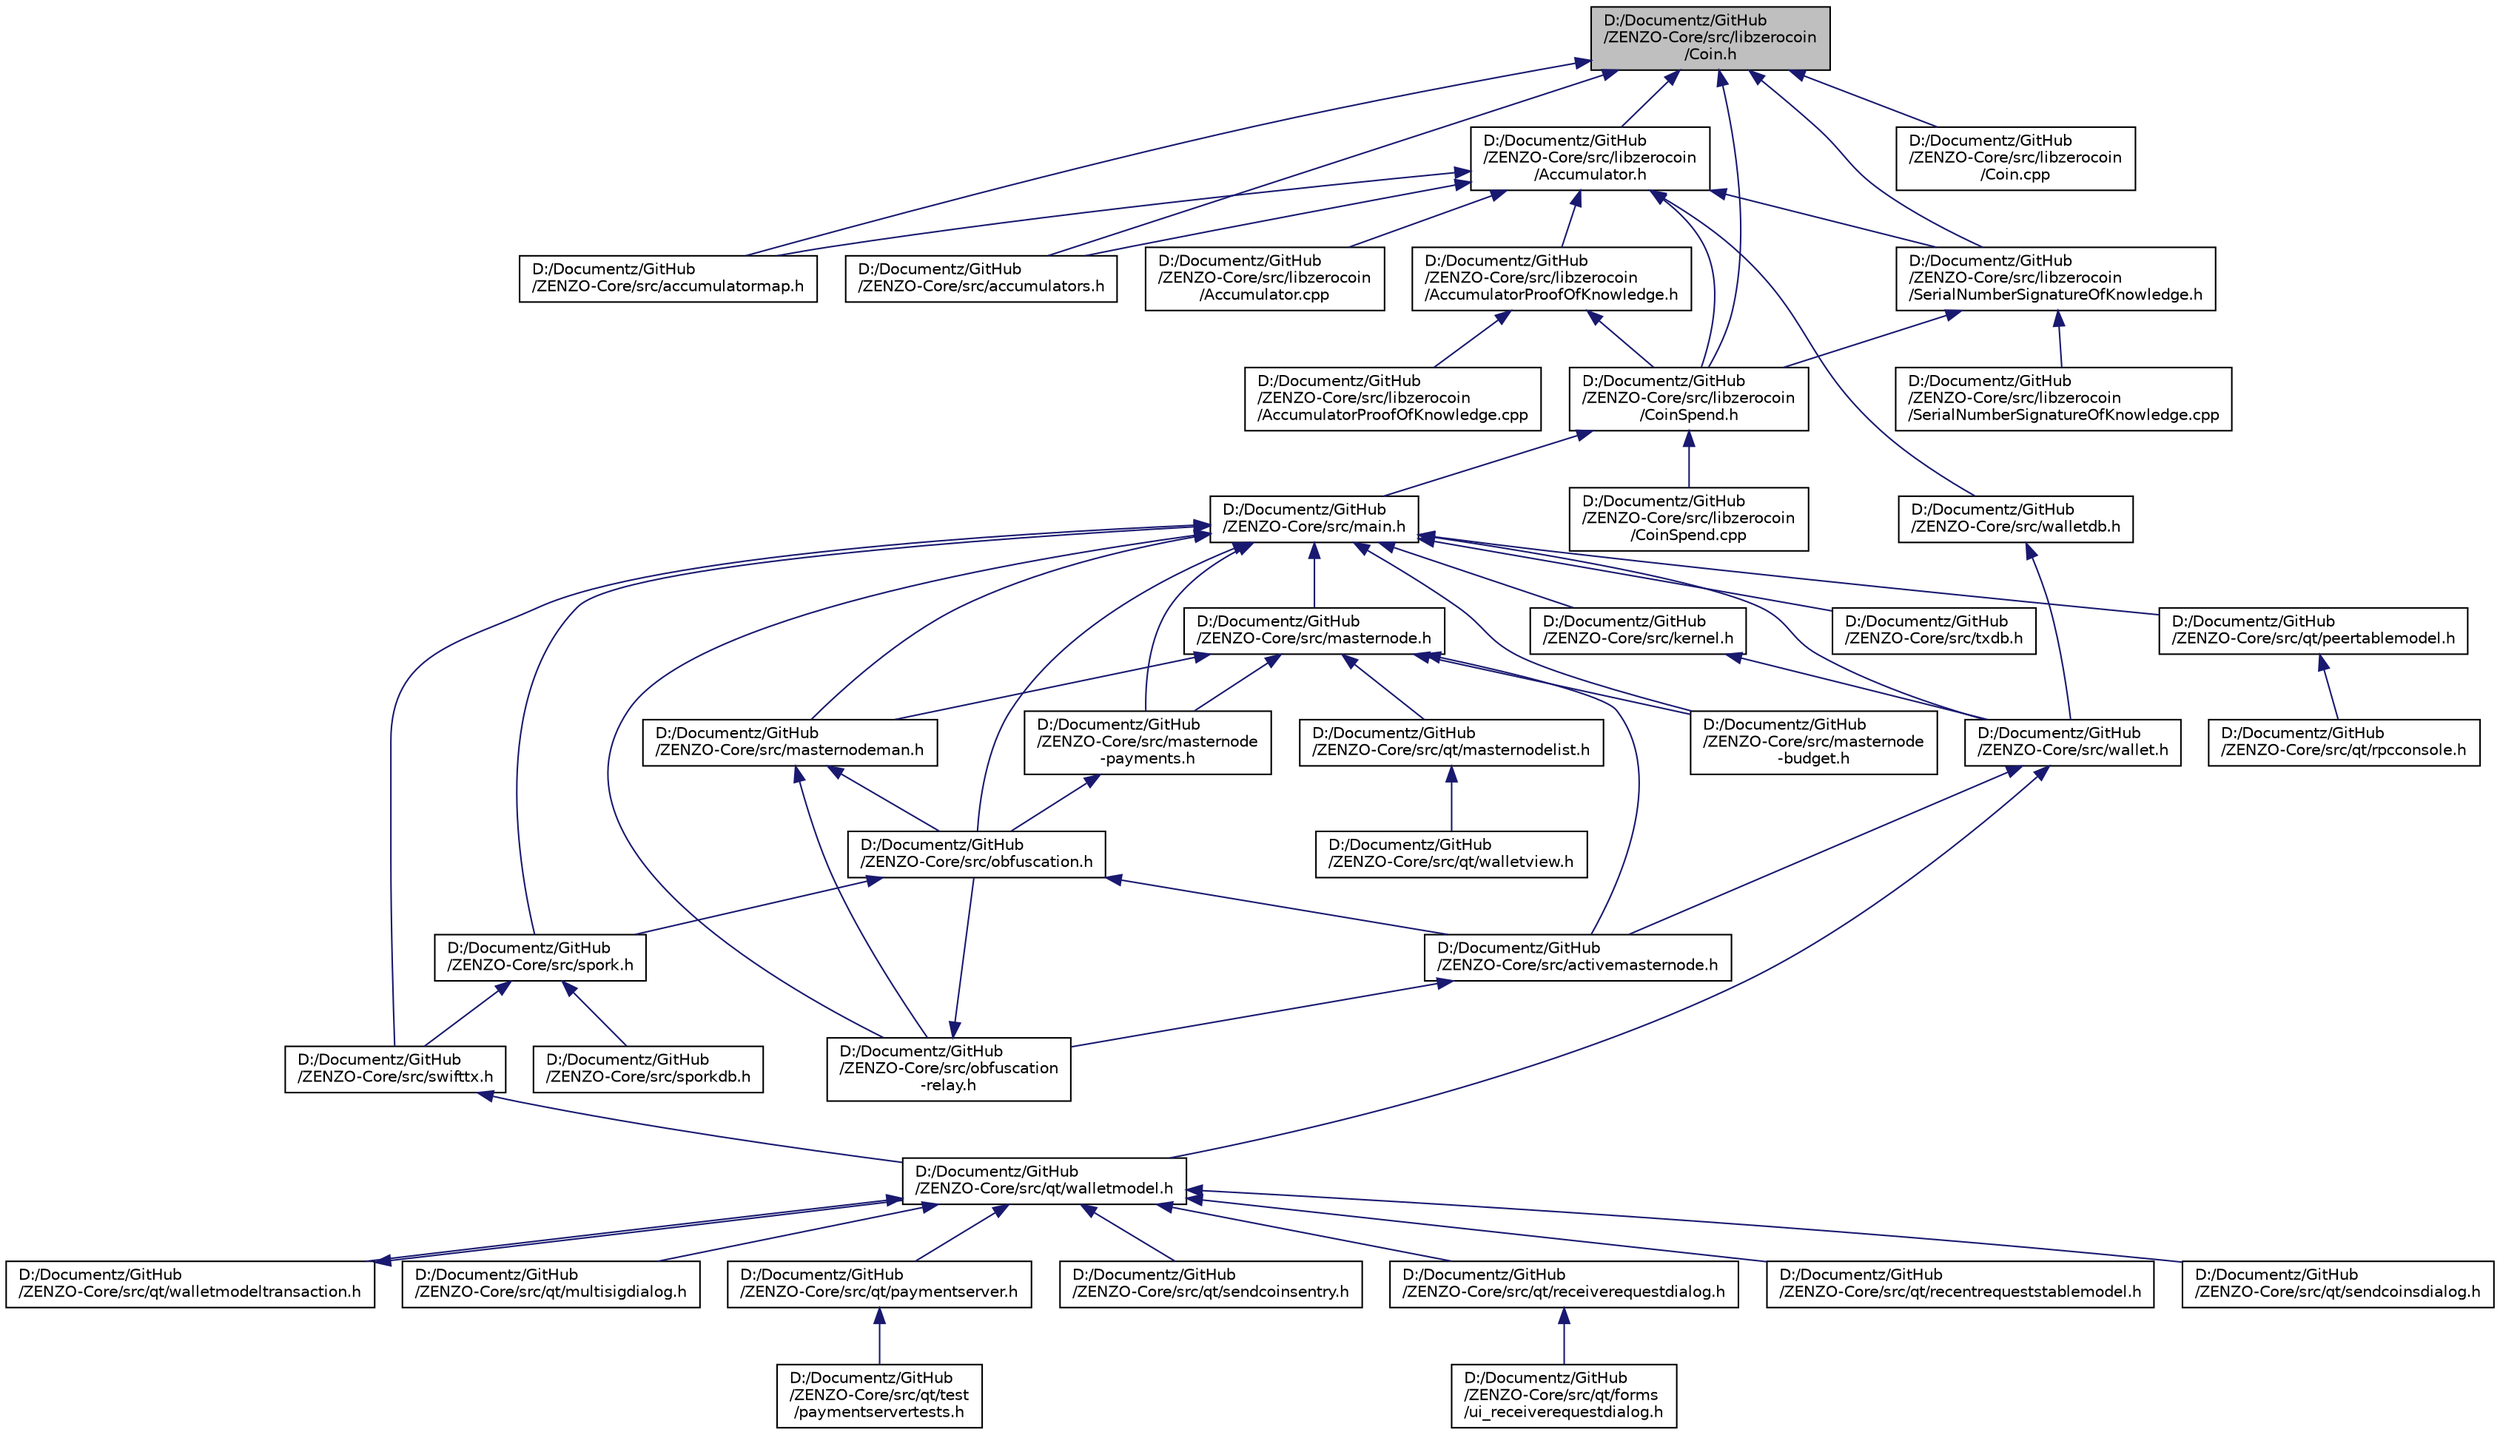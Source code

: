 digraph "D:/Documentz/GitHub/ZENZO-Core/src/libzerocoin/Coin.h"
{
 // LATEX_PDF_SIZE
  edge [fontname="Helvetica",fontsize="10",labelfontname="Helvetica",labelfontsize="10"];
  node [fontname="Helvetica",fontsize="10",shape=record];
  Node26 [label="D:/Documentz/GitHub\l/ZENZO-Core/src/libzerocoin\l/Coin.h",height=0.2,width=0.4,color="black", fillcolor="grey75", style="filled", fontcolor="black",tooltip="PublicCoin and PrivateCoin classes for the Zerocoin library."];
  Node26 -> Node27 [dir="back",color="midnightblue",fontsize="10",style="solid"];
  Node27 [label="D:/Documentz/GitHub\l/ZENZO-Core/src/libzerocoin\l/Accumulator.h",height=0.2,width=0.4,color="black", fillcolor="white", style="filled",URL="$_accumulator_8h.html",tooltip="Accumulator and AccumulatorWitness classes for the Zerocoin library."];
  Node27 -> Node28 [dir="back",color="midnightblue",fontsize="10",style="solid"];
  Node28 [label="D:/Documentz/GitHub\l/ZENZO-Core/src/accumulatormap.h",height=0.2,width=0.4,color="black", fillcolor="white", style="filled",URL="$accumulatormap_8h_source.html",tooltip=" "];
  Node27 -> Node29 [dir="back",color="midnightblue",fontsize="10",style="solid"];
  Node29 [label="D:/Documentz/GitHub\l/ZENZO-Core/src/accumulators.h",height=0.2,width=0.4,color="black", fillcolor="white", style="filled",URL="$accumulators_8h_source.html",tooltip=" "];
  Node27 -> Node30 [dir="back",color="midnightblue",fontsize="10",style="solid"];
  Node30 [label="D:/Documentz/GitHub\l/ZENZO-Core/src/libzerocoin\l/CoinSpend.h",height=0.2,width=0.4,color="black", fillcolor="white", style="filled",URL="$_coin_spend_8h.html",tooltip="CoinSpend class for the Zerocoin library."];
  Node30 -> Node31 [dir="back",color="midnightblue",fontsize="10",style="solid"];
  Node31 [label="D:/Documentz/GitHub\l/ZENZO-Core/src/main.h",height=0.2,width=0.4,color="black", fillcolor="white", style="filled",URL="$main_8h_source.html",tooltip=" "];
  Node31 -> Node32 [dir="back",color="midnightblue",fontsize="10",style="solid"];
  Node32 [label="D:/Documentz/GitHub\l/ZENZO-Core/src/txdb.h",height=0.2,width=0.4,color="black", fillcolor="white", style="filled",URL="$txdb_8h_source.html",tooltip=" "];
  Node31 -> Node33 [dir="back",color="midnightblue",fontsize="10",style="solid"];
  Node33 [label="D:/Documentz/GitHub\l/ZENZO-Core/src/spork.h",height=0.2,width=0.4,color="black", fillcolor="white", style="filled",URL="$spork_8h_source.html",tooltip=" "];
  Node33 -> Node34 [dir="back",color="midnightblue",fontsize="10",style="solid"];
  Node34 [label="D:/Documentz/GitHub\l/ZENZO-Core/src/sporkdb.h",height=0.2,width=0.4,color="black", fillcolor="white", style="filled",URL="$sporkdb_8h_source.html",tooltip=" "];
  Node33 -> Node35 [dir="back",color="midnightblue",fontsize="10",style="solid"];
  Node35 [label="D:/Documentz/GitHub\l/ZENZO-Core/src/swifttx.h",height=0.2,width=0.4,color="black", fillcolor="white", style="filled",URL="$swifttx_8h_source.html",tooltip=" "];
  Node35 -> Node36 [dir="back",color="midnightblue",fontsize="10",style="solid"];
  Node36 [label="D:/Documentz/GitHub\l/ZENZO-Core/src/qt/walletmodel.h",height=0.2,width=0.4,color="black", fillcolor="white", style="filled",URL="$walletmodel_8h_source.html",tooltip=" "];
  Node36 -> Node37 [dir="back",color="midnightblue",fontsize="10",style="solid"];
  Node37 [label="D:/Documentz/GitHub\l/ZENZO-Core/src/qt/walletmodeltransaction.h",height=0.2,width=0.4,color="black", fillcolor="white", style="filled",URL="$walletmodeltransaction_8h_source.html",tooltip=" "];
  Node37 -> Node36 [dir="back",color="midnightblue",fontsize="10",style="solid"];
  Node36 -> Node38 [dir="back",color="midnightblue",fontsize="10",style="solid"];
  Node38 [label="D:/Documentz/GitHub\l/ZENZO-Core/src/qt/multisigdialog.h",height=0.2,width=0.4,color="black", fillcolor="white", style="filled",URL="$multisigdialog_8h_source.html",tooltip=" "];
  Node36 -> Node39 [dir="back",color="midnightblue",fontsize="10",style="solid"];
  Node39 [label="D:/Documentz/GitHub\l/ZENZO-Core/src/qt/paymentserver.h",height=0.2,width=0.4,color="black", fillcolor="white", style="filled",URL="$paymentserver_8h_source.html",tooltip=" "];
  Node39 -> Node40 [dir="back",color="midnightblue",fontsize="10",style="solid"];
  Node40 [label="D:/Documentz/GitHub\l/ZENZO-Core/src/qt/test\l/paymentservertests.h",height=0.2,width=0.4,color="black", fillcolor="white", style="filled",URL="$paymentservertests_8h_source.html",tooltip=" "];
  Node36 -> Node41 [dir="back",color="midnightblue",fontsize="10",style="solid"];
  Node41 [label="D:/Documentz/GitHub\l/ZENZO-Core/src/qt/sendcoinsentry.h",height=0.2,width=0.4,color="black", fillcolor="white", style="filled",URL="$sendcoinsentry_8h_source.html",tooltip=" "];
  Node36 -> Node42 [dir="back",color="midnightblue",fontsize="10",style="solid"];
  Node42 [label="D:/Documentz/GitHub\l/ZENZO-Core/src/qt/receiverequestdialog.h",height=0.2,width=0.4,color="black", fillcolor="white", style="filled",URL="$receiverequestdialog_8h_source.html",tooltip=" "];
  Node42 -> Node43 [dir="back",color="midnightblue",fontsize="10",style="solid"];
  Node43 [label="D:/Documentz/GitHub\l/ZENZO-Core/src/qt/forms\l/ui_receiverequestdialog.h",height=0.2,width=0.4,color="black", fillcolor="white", style="filled",URL="$ui__receiverequestdialog_8h_source.html",tooltip=" "];
  Node36 -> Node44 [dir="back",color="midnightblue",fontsize="10",style="solid"];
  Node44 [label="D:/Documentz/GitHub\l/ZENZO-Core/src/qt/recentrequeststablemodel.h",height=0.2,width=0.4,color="black", fillcolor="white", style="filled",URL="$recentrequeststablemodel_8h_source.html",tooltip=" "];
  Node36 -> Node45 [dir="back",color="midnightblue",fontsize="10",style="solid"];
  Node45 [label="D:/Documentz/GitHub\l/ZENZO-Core/src/qt/sendcoinsdialog.h",height=0.2,width=0.4,color="black", fillcolor="white", style="filled",URL="$sendcoinsdialog_8h_source.html",tooltip=" "];
  Node31 -> Node46 [dir="back",color="midnightblue",fontsize="10",style="solid"];
  Node46 [label="D:/Documentz/GitHub\l/ZENZO-Core/src/obfuscation.h",height=0.2,width=0.4,color="black", fillcolor="white", style="filled",URL="$obfuscation_8h_source.html",tooltip=" "];
  Node46 -> Node33 [dir="back",color="midnightblue",fontsize="10",style="solid"];
  Node46 -> Node47 [dir="back",color="midnightblue",fontsize="10",style="solid"];
  Node47 [label="D:/Documentz/GitHub\l/ZENZO-Core/src/activemasternode.h",height=0.2,width=0.4,color="black", fillcolor="white", style="filled",URL="$activemasternode_8h_source.html",tooltip=" "];
  Node47 -> Node48 [dir="back",color="midnightblue",fontsize="10",style="solid"];
  Node48 [label="D:/Documentz/GitHub\l/ZENZO-Core/src/obfuscation\l-relay.h",height=0.2,width=0.4,color="black", fillcolor="white", style="filled",URL="$obfuscation-relay_8h_source.html",tooltip=" "];
  Node48 -> Node46 [dir="back",color="midnightblue",fontsize="10",style="solid"];
  Node31 -> Node49 [dir="back",color="midnightblue",fontsize="10",style="solid"];
  Node49 [label="D:/Documentz/GitHub\l/ZENZO-Core/src/masternode\l-payments.h",height=0.2,width=0.4,color="black", fillcolor="white", style="filled",URL="$masternode-payments_8h_source.html",tooltip=" "];
  Node49 -> Node46 [dir="back",color="midnightblue",fontsize="10",style="solid"];
  Node31 -> Node50 [dir="back",color="midnightblue",fontsize="10",style="solid"];
  Node50 [label="D:/Documentz/GitHub\l/ZENZO-Core/src/masternode.h",height=0.2,width=0.4,color="black", fillcolor="white", style="filled",URL="$masternode_8h_source.html",tooltip=" "];
  Node50 -> Node49 [dir="back",color="midnightblue",fontsize="10",style="solid"];
  Node50 -> Node51 [dir="back",color="midnightblue",fontsize="10",style="solid"];
  Node51 [label="D:/Documentz/GitHub\l/ZENZO-Core/src/masternodeman.h",height=0.2,width=0.4,color="black", fillcolor="white", style="filled",URL="$masternodeman_8h_source.html",tooltip=" "];
  Node51 -> Node46 [dir="back",color="midnightblue",fontsize="10",style="solid"];
  Node51 -> Node48 [dir="back",color="midnightblue",fontsize="10",style="solid"];
  Node50 -> Node47 [dir="back",color="midnightblue",fontsize="10",style="solid"];
  Node50 -> Node52 [dir="back",color="midnightblue",fontsize="10",style="solid"];
  Node52 [label="D:/Documentz/GitHub\l/ZENZO-Core/src/masternode\l-budget.h",height=0.2,width=0.4,color="black", fillcolor="white", style="filled",URL="$masternode-budget_8h_source.html",tooltip=" "];
  Node50 -> Node53 [dir="back",color="midnightblue",fontsize="10",style="solid"];
  Node53 [label="D:/Documentz/GitHub\l/ZENZO-Core/src/qt/masternodelist.h",height=0.2,width=0.4,color="black", fillcolor="white", style="filled",URL="$masternodelist_8h_source.html",tooltip=" "];
  Node53 -> Node54 [dir="back",color="midnightblue",fontsize="10",style="solid"];
  Node54 [label="D:/Documentz/GitHub\l/ZENZO-Core/src/qt/walletview.h",height=0.2,width=0.4,color="black", fillcolor="white", style="filled",URL="$walletview_8h_source.html",tooltip=" "];
  Node31 -> Node51 [dir="back",color="midnightblue",fontsize="10",style="solid"];
  Node31 -> Node55 [dir="back",color="midnightblue",fontsize="10",style="solid"];
  Node55 [label="D:/Documentz/GitHub\l/ZENZO-Core/src/kernel.h",height=0.2,width=0.4,color="black", fillcolor="white", style="filled",URL="$kernel_8h_source.html",tooltip=" "];
  Node55 -> Node56 [dir="back",color="midnightblue",fontsize="10",style="solid"];
  Node56 [label="D:/Documentz/GitHub\l/ZENZO-Core/src/wallet.h",height=0.2,width=0.4,color="black", fillcolor="white", style="filled",URL="$wallet_8h_source.html",tooltip=" "];
  Node56 -> Node47 [dir="back",color="midnightblue",fontsize="10",style="solid"];
  Node56 -> Node36 [dir="back",color="midnightblue",fontsize="10",style="solid"];
  Node31 -> Node56 [dir="back",color="midnightblue",fontsize="10",style="solid"];
  Node31 -> Node48 [dir="back",color="midnightblue",fontsize="10",style="solid"];
  Node31 -> Node52 [dir="back",color="midnightblue",fontsize="10",style="solid"];
  Node31 -> Node35 [dir="back",color="midnightblue",fontsize="10",style="solid"];
  Node31 -> Node57 [dir="back",color="midnightblue",fontsize="10",style="solid"];
  Node57 [label="D:/Documentz/GitHub\l/ZENZO-Core/src/qt/peertablemodel.h",height=0.2,width=0.4,color="black", fillcolor="white", style="filled",URL="$peertablemodel_8h_source.html",tooltip=" "];
  Node57 -> Node58 [dir="back",color="midnightblue",fontsize="10",style="solid"];
  Node58 [label="D:/Documentz/GitHub\l/ZENZO-Core/src/qt/rpcconsole.h",height=0.2,width=0.4,color="black", fillcolor="white", style="filled",URL="$rpcconsole_8h_source.html",tooltip=" "];
  Node30 -> Node59 [dir="back",color="midnightblue",fontsize="10",style="solid"];
  Node59 [label="D:/Documentz/GitHub\l/ZENZO-Core/src/libzerocoin\l/CoinSpend.cpp",height=0.2,width=0.4,color="black", fillcolor="white", style="filled",URL="$_coin_spend_8cpp.html",tooltip="CoinSpend class for the Zerocoin library."];
  Node27 -> Node60 [dir="back",color="midnightblue",fontsize="10",style="solid"];
  Node60 [label="D:/Documentz/GitHub\l/ZENZO-Core/src/libzerocoin\l/AccumulatorProofOfKnowledge.h",height=0.2,width=0.4,color="black", fillcolor="white", style="filled",URL="$_accumulator_proof_of_knowledge_8h.html",tooltip="AccumulatorProofOfKnowledge class for the Zerocoin library."];
  Node60 -> Node30 [dir="back",color="midnightblue",fontsize="10",style="solid"];
  Node60 -> Node61 [dir="back",color="midnightblue",fontsize="10",style="solid"];
  Node61 [label="D:/Documentz/GitHub\l/ZENZO-Core/src/libzerocoin\l/AccumulatorProofOfKnowledge.cpp",height=0.2,width=0.4,color="black", fillcolor="white", style="filled",URL="$_accumulator_proof_of_knowledge_8cpp.html",tooltip="AccumulatorProofOfKnowledge class for the Zerocoin library."];
  Node27 -> Node62 [dir="back",color="midnightblue",fontsize="10",style="solid"];
  Node62 [label="D:/Documentz/GitHub\l/ZENZO-Core/src/libzerocoin\l/SerialNumberSignatureOfKnowledge.h",height=0.2,width=0.4,color="black", fillcolor="white", style="filled",URL="$_serial_number_signature_of_knowledge_8h.html",tooltip="SerialNumberSignatureOfKnowledge class for the Zerocoin library."];
  Node62 -> Node30 [dir="back",color="midnightblue",fontsize="10",style="solid"];
  Node62 -> Node63 [dir="back",color="midnightblue",fontsize="10",style="solid"];
  Node63 [label="D:/Documentz/GitHub\l/ZENZO-Core/src/libzerocoin\l/SerialNumberSignatureOfKnowledge.cpp",height=0.2,width=0.4,color="black", fillcolor="white", style="filled",URL="$_serial_number_signature_of_knowledge_8cpp.html",tooltip="SerialNumberSignatureOfKnowledge class for the Zerocoin library."];
  Node27 -> Node64 [dir="back",color="midnightblue",fontsize="10",style="solid"];
  Node64 [label="D:/Documentz/GitHub\l/ZENZO-Core/src/walletdb.h",height=0.2,width=0.4,color="black", fillcolor="white", style="filled",URL="$walletdb_8h_source.html",tooltip=" "];
  Node64 -> Node56 [dir="back",color="midnightblue",fontsize="10",style="solid"];
  Node27 -> Node65 [dir="back",color="midnightblue",fontsize="10",style="solid"];
  Node65 [label="D:/Documentz/GitHub\l/ZENZO-Core/src/libzerocoin\l/Accumulator.cpp",height=0.2,width=0.4,color="black", fillcolor="white", style="filled",URL="$_accumulator_8cpp.html",tooltip="Accumulator and AccumulatorWitness classes for the Zerocoin library."];
  Node26 -> Node28 [dir="back",color="midnightblue",fontsize="10",style="solid"];
  Node26 -> Node29 [dir="back",color="midnightblue",fontsize="10",style="solid"];
  Node26 -> Node30 [dir="back",color="midnightblue",fontsize="10",style="solid"];
  Node26 -> Node62 [dir="back",color="midnightblue",fontsize="10",style="solid"];
  Node26 -> Node66 [dir="back",color="midnightblue",fontsize="10",style="solid"];
  Node66 [label="D:/Documentz/GitHub\l/ZENZO-Core/src/libzerocoin\l/Coin.cpp",height=0.2,width=0.4,color="black", fillcolor="white", style="filled",URL="$_coin_8cpp.html",tooltip="PublicCoin and PrivateCoin classes for the Zerocoin library."];
}
